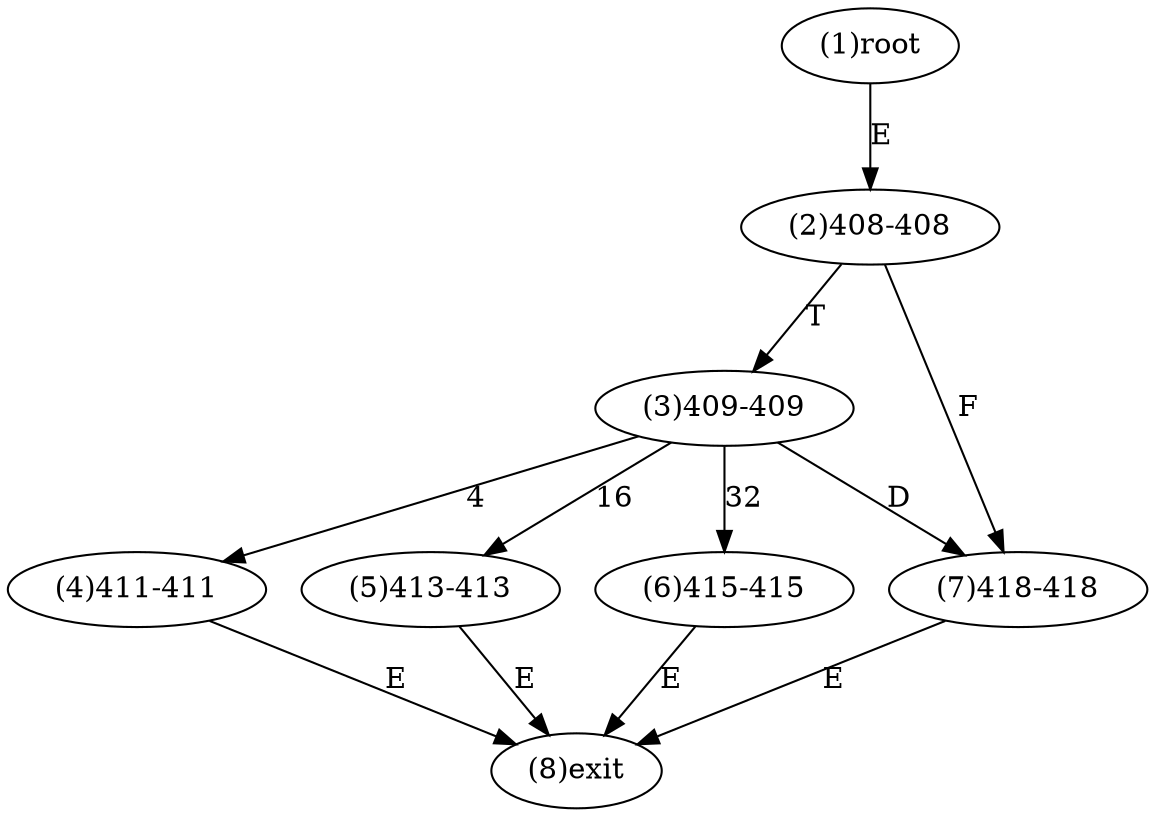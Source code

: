 digraph "" { 
1[ label="(1)root"];
2[ label="(2)408-408"];
3[ label="(3)409-409"];
4[ label="(4)411-411"];
5[ label="(5)413-413"];
6[ label="(6)415-415"];
7[ label="(7)418-418"];
8[ label="(8)exit"];
1->2[ label="E"];
2->7[ label="F"];
2->3[ label="T"];
3->4[ label="4"];
3->5[ label="16"];
3->6[ label="32"];
3->7[ label="D"];
4->8[ label="E"];
5->8[ label="E"];
6->8[ label="E"];
7->8[ label="E"];
}